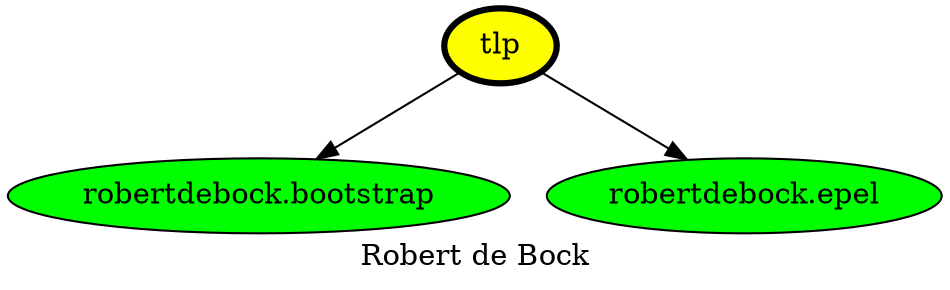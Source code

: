 digraph PhiloDilemma {
  label = "Robert de Bock" ;
  overlap=false
  {
    "tlp" [fillcolor=yellow style=filled penwidth=3]
    "robertdebock.bootstrap" [fillcolor=green style=filled]
    "robertdebock.epel" [fillcolor=green style=filled]
  }
  "tlp" -> "robertdebock.bootstrap"
  "tlp" -> "robertdebock.epel"
}
